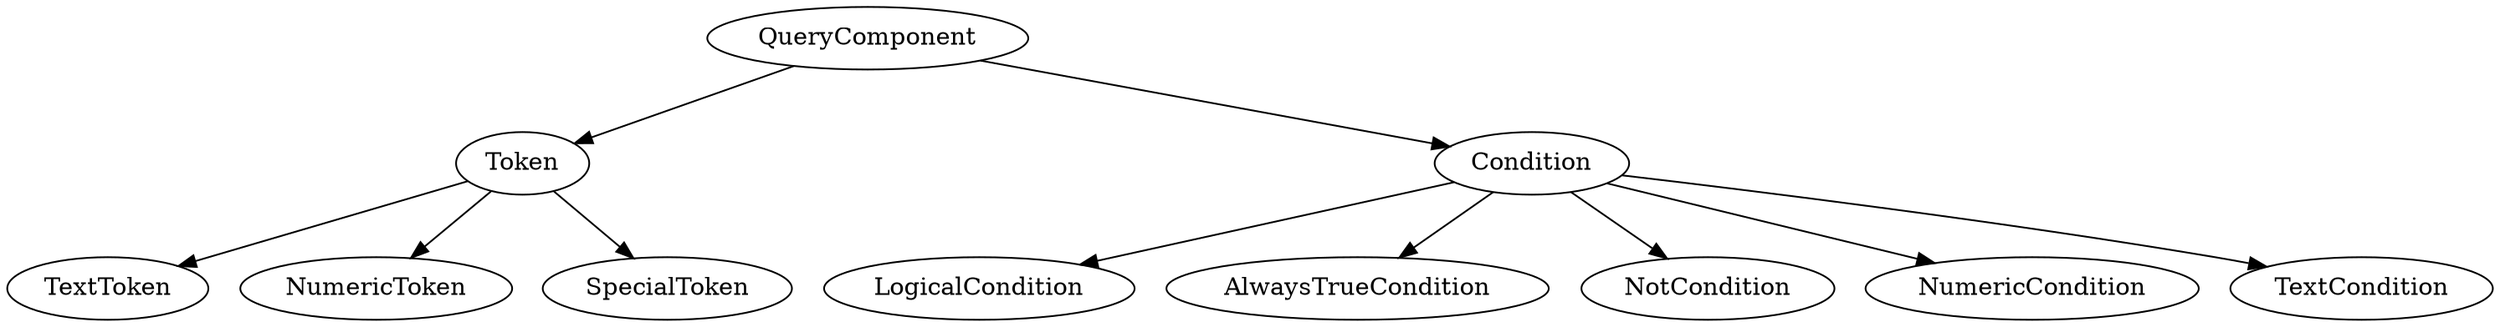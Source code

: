 digraph QueryComponents {
    QC [label="QueryComponent"];
    T [label="Token"];
    TT [label="TextToken"];
    NT [label="NumericToken"];
    ST [label="SpecialToken"];
    C [label="Condition"];
    LC [label="LogicalCondition"];
    ATC [label="AlwaysTrueCondition"];
    NotC [label="NotCondition"];
    NumC [label="NumericCondition"];
    TC [label="TextCondition"];


    // Tokens
    QC -> T;
    T -> TT;
    T -> ST;
    T -> NT;

    // Conditions
    QC -> C;
    C -> TC;
    C -> NumC;
    C -> LC;
    C -> ATC;
    C -> NotC;

}
